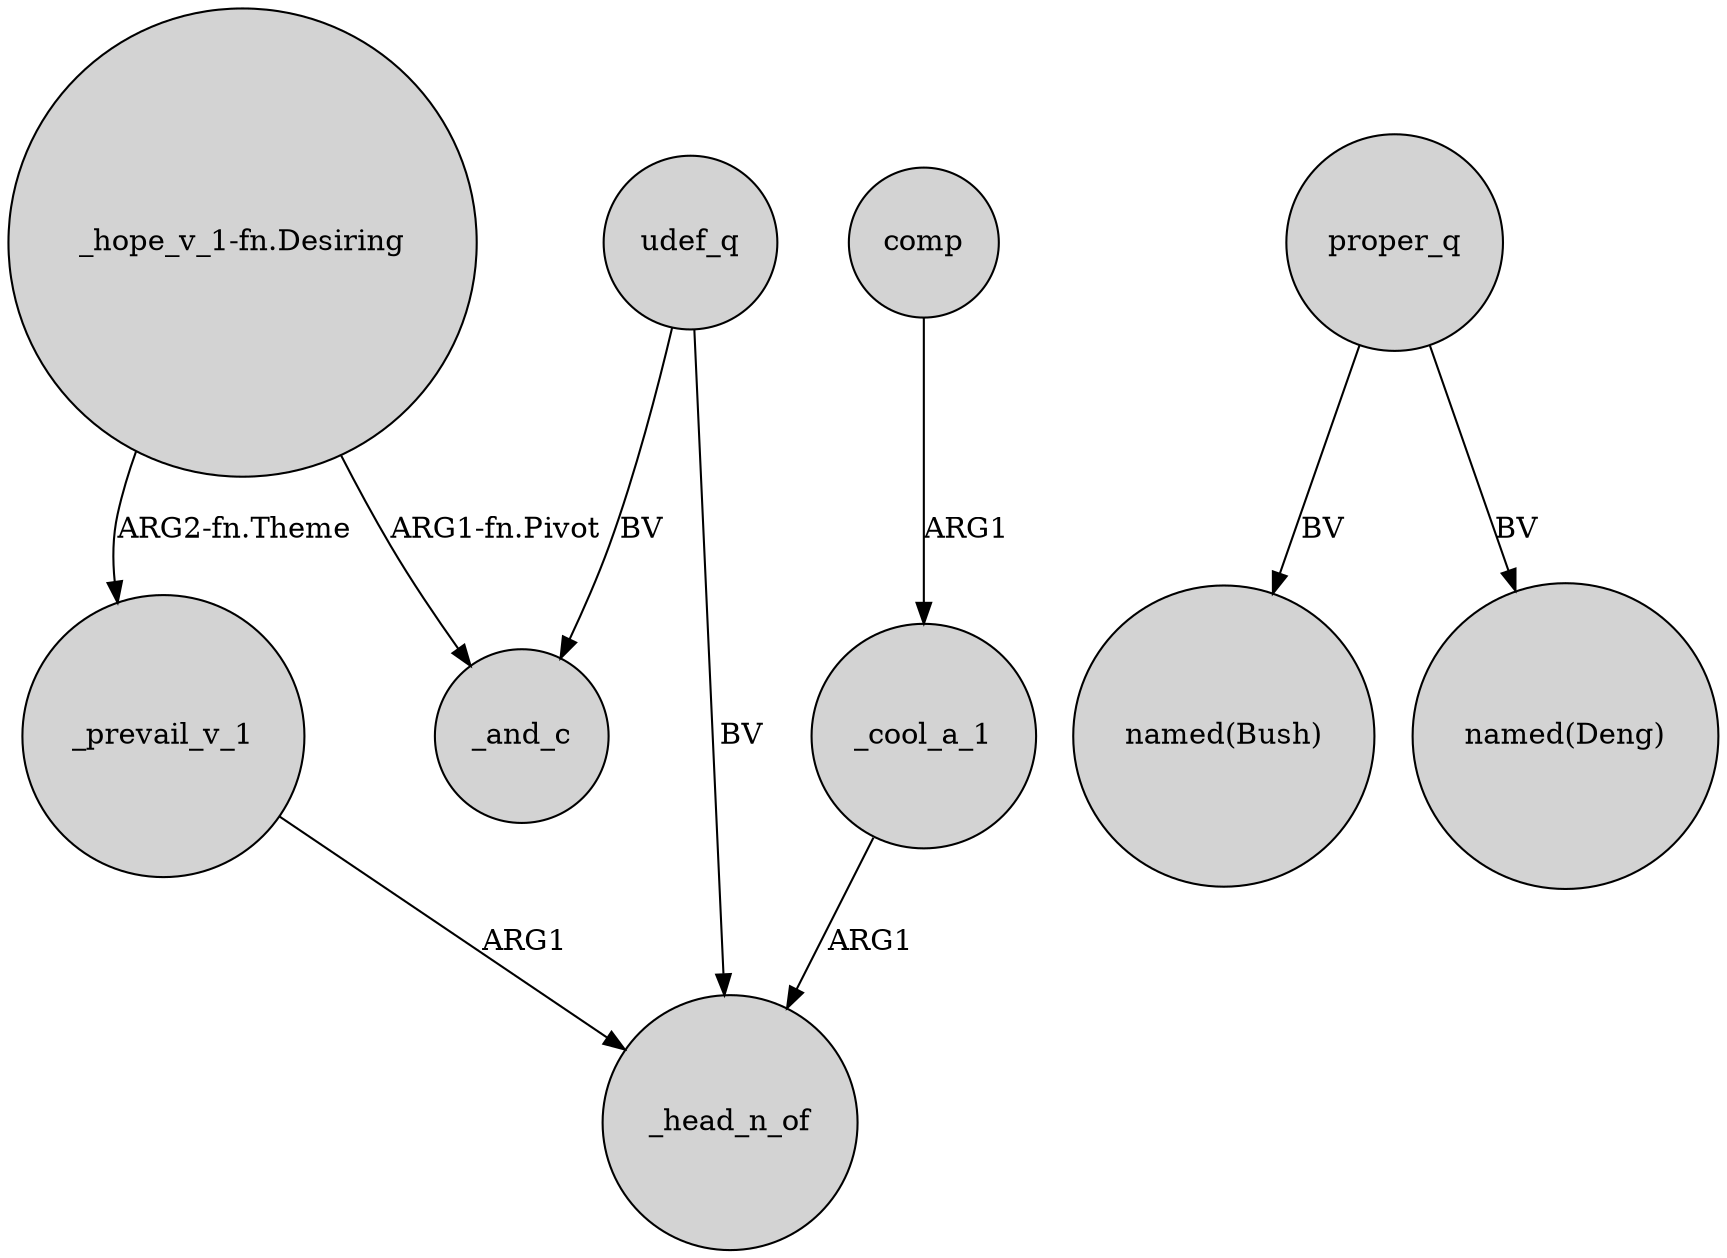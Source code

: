 digraph {
	node [shape=circle style=filled]
	"_hope_v_1-fn.Desiring" -> _and_c [label="ARG1-fn.Pivot"]
	udef_q -> _head_n_of [label=BV]
	comp -> _cool_a_1 [label=ARG1]
	udef_q -> _and_c [label=BV]
	_prevail_v_1 -> _head_n_of [label=ARG1]
	proper_q -> "named(Bush)" [label=BV]
	"_hope_v_1-fn.Desiring" -> _prevail_v_1 [label="ARG2-fn.Theme"]
	_cool_a_1 -> _head_n_of [label=ARG1]
	proper_q -> "named(Deng)" [label=BV]
}
